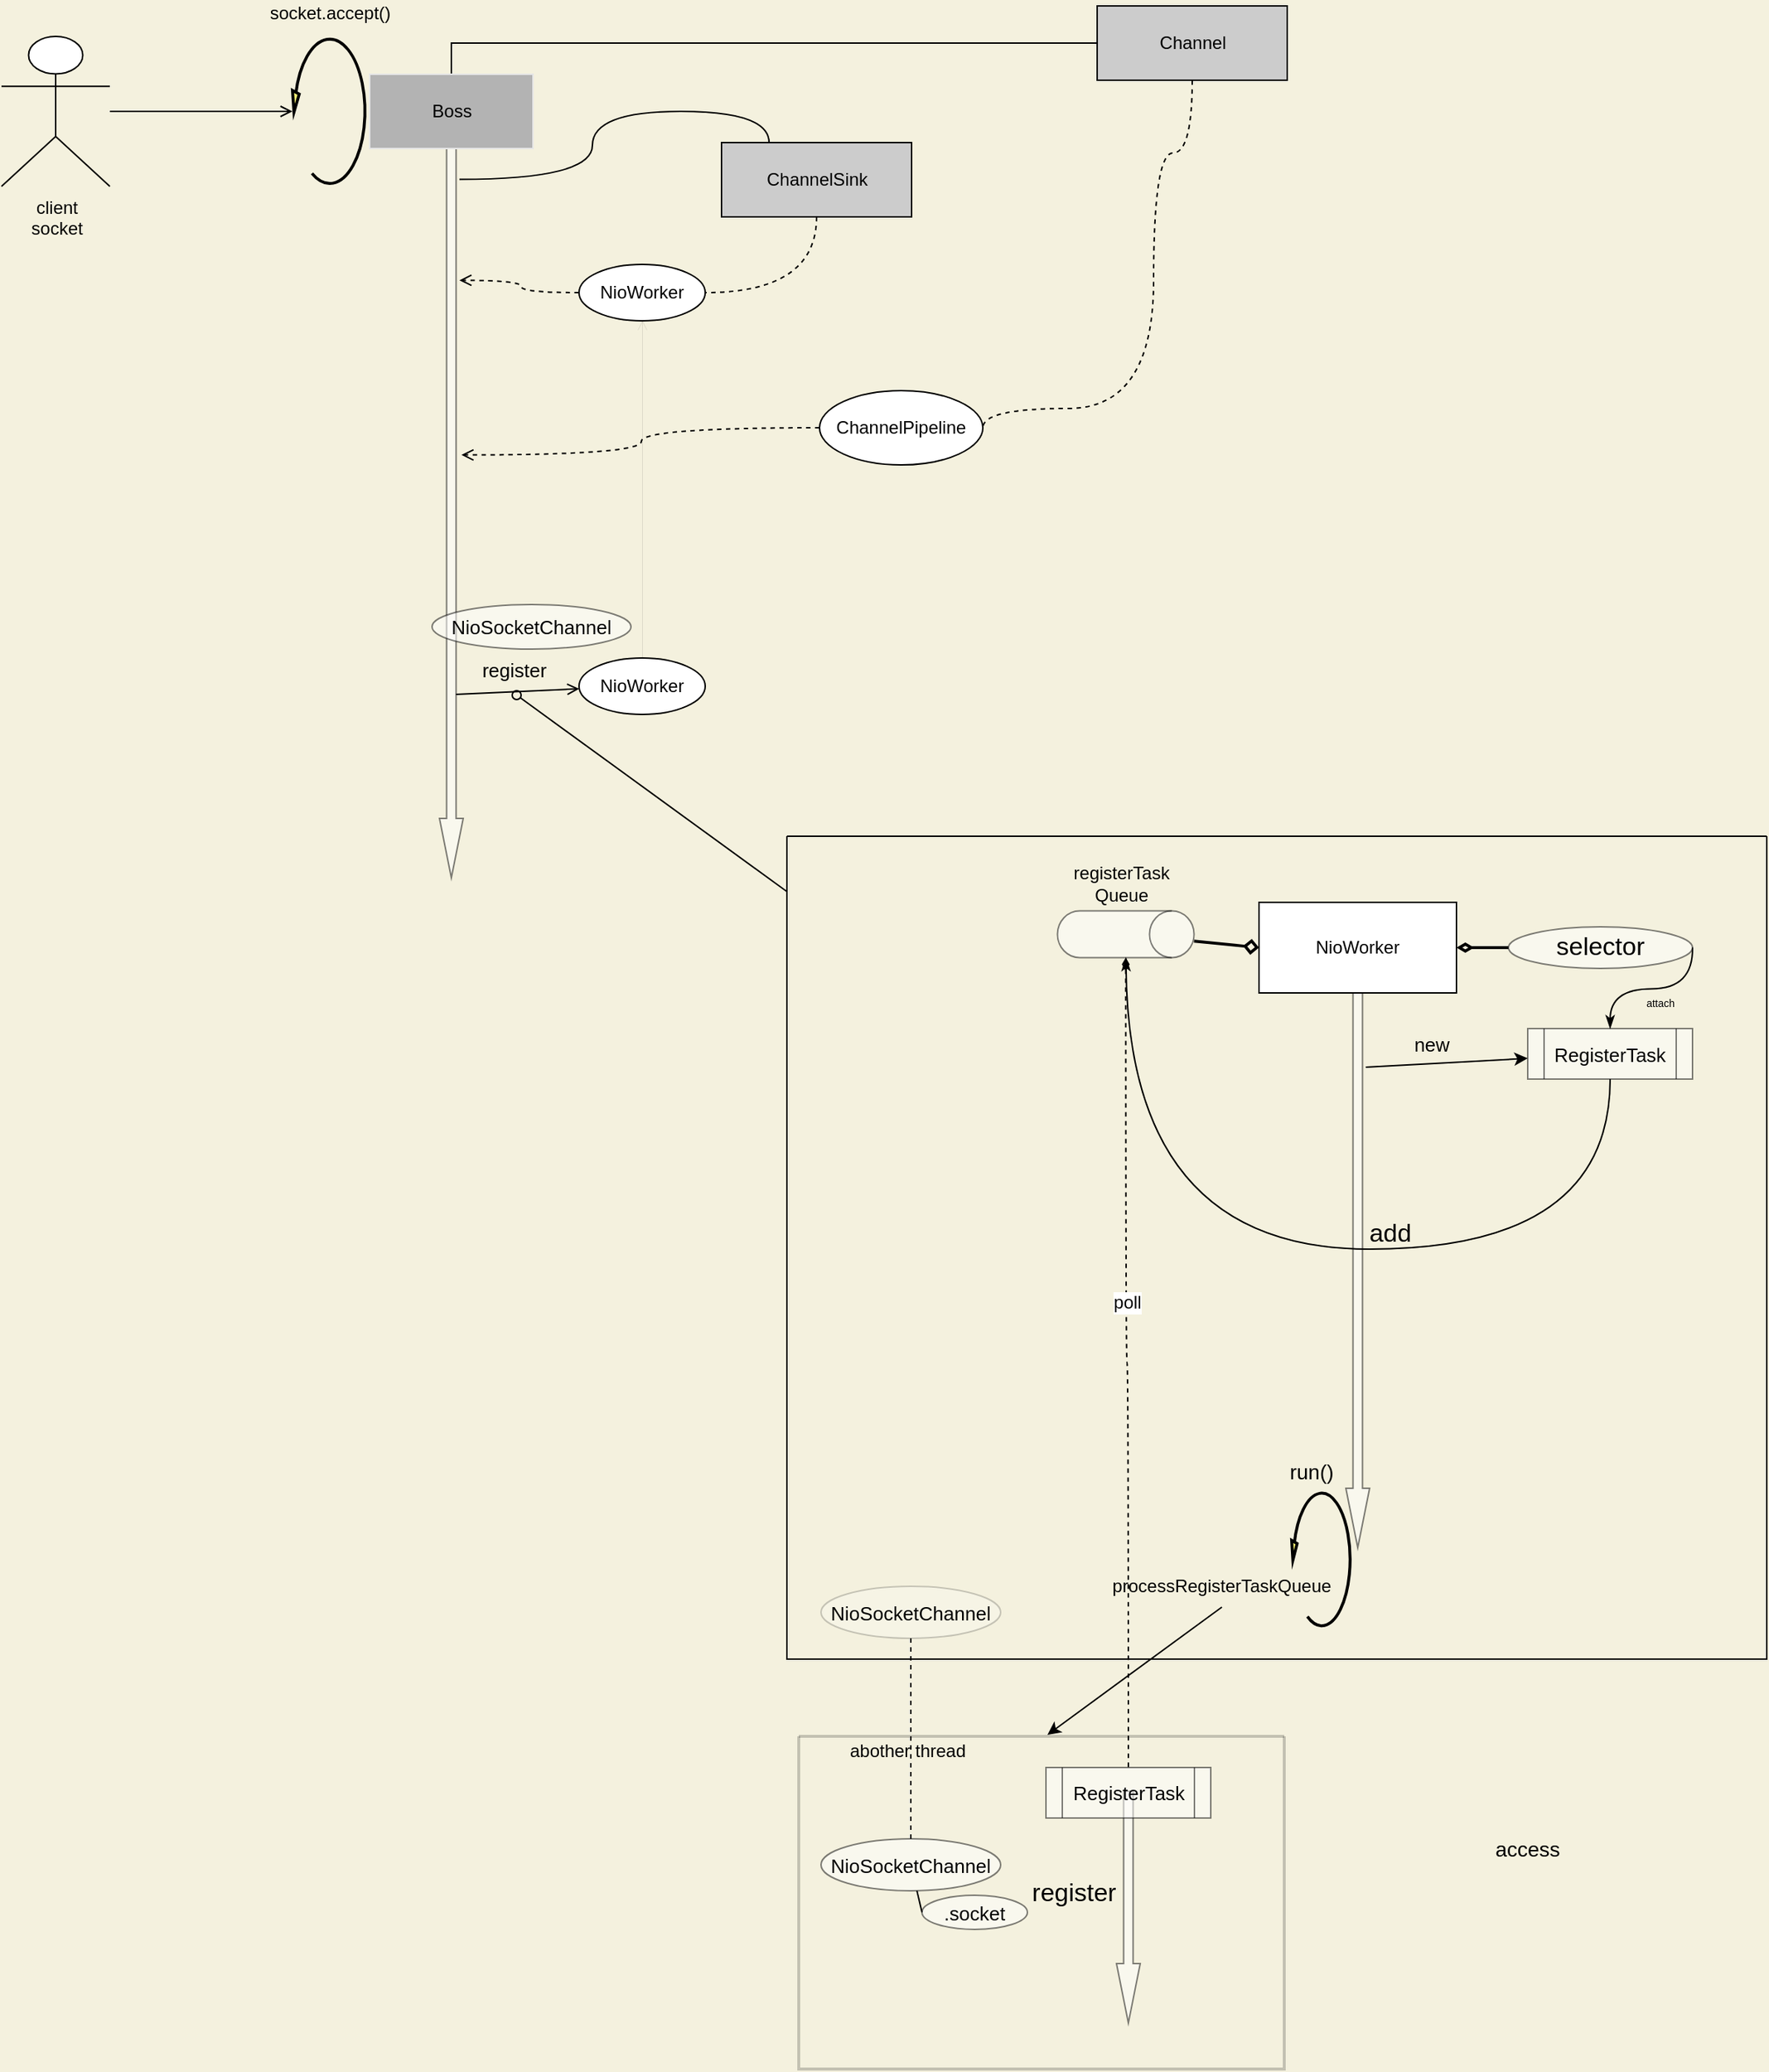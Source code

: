 <mxfile version="18.1.2" type="github">
  <diagram id="C5RBs43oDa-KdzZeNtuy" name="Page-1">
    <mxGraphModel dx="1006" dy="510" grid="0" gridSize="10" guides="1" tooltips="1" connect="1" arrows="1" fold="1" page="1" pageScale="1" pageWidth="1654" pageHeight="2336" background="#F4F1DE" math="0" shadow="0">
      <root>
        <mxCell id="WIyWlLk6GJQsqaUBKTNV-0" />
        <mxCell id="WIyWlLk6GJQsqaUBKTNV-1" parent="WIyWlLk6GJQsqaUBKTNV-0" />
        <mxCell id="JJd1Dyh_8KR_ng7A4it1-5" value="" style="verticalLabelPosition=bottom;verticalAlign=top;html=1;strokeWidth=1;shape=mxgraph.arrows2.arrow;dy=0.6;dx=40;notch=0;rotation=90;opacity=50;" parent="WIyWlLk6GJQsqaUBKTNV-1" vertex="1">
          <mxGeometry x="111" y="440" width="496" height="16" as="geometry" />
        </mxCell>
        <mxCell id="mQrJLGn_2oOqnH6kh-GI-0" style="edgeStyle=orthogonalEdgeStyle;rounded=0;orthogonalLoop=1;jettySize=auto;html=1;startArrow=open;startFill=0;endArrow=none;endFill=0;entryX=1;entryY=0.5;entryDx=0;entryDy=0;exitX=0.98;exitY=0.5;exitDx=0;exitDy=0;" parent="WIyWlLk6GJQsqaUBKTNV-1" source="mQrJLGn_2oOqnH6kh-GI-3" target="mQrJLGn_2oOqnH6kh-GI-1" edge="1">
          <mxGeometry relative="1" as="geometry">
            <mxPoint x="306" y="91" as="targetPoint" />
            <mxPoint x="258" y="180" as="sourcePoint" />
          </mxGeometry>
        </mxCell>
        <mxCell id="iZjJDSIqUdO2it0r3Fah-3" style="edgeStyle=orthogonalEdgeStyle;rounded=0;orthogonalLoop=1;jettySize=auto;html=1;entryX=0;entryY=0.5;entryDx=0;entryDy=0;exitX=0.5;exitY=0;exitDx=0;exitDy=0;endArrow=none;endFill=0;strokeWidth=1;" edge="1" parent="WIyWlLk6GJQsqaUBKTNV-1" source="CBt1W6F0eVTfvMk-Idz6-0" target="iZjJDSIqUdO2it0r3Fah-2">
          <mxGeometry relative="1" as="geometry" />
        </mxCell>
        <mxCell id="CBt1W6F0eVTfvMk-Idz6-0" value="Boss" style="html=1;fillColor=#B3B3B3;strokeColor=#E6E6E6;" parent="WIyWlLk6GJQsqaUBKTNV-1" vertex="1">
          <mxGeometry x="304" y="155" width="110" height="50" as="geometry" />
        </mxCell>
        <mxCell id="JJd1Dyh_8KR_ng7A4it1-3" style="edgeStyle=orthogonalEdgeStyle;rounded=0;orthogonalLoop=1;jettySize=auto;html=1;entryX=0.189;entryY=0.159;entryDx=0;entryDy=0;entryPerimeter=0;curved=1;endArrow=open;endFill=0;dashed=1;" parent="WIyWlLk6GJQsqaUBKTNV-1" source="CBt1W6F0eVTfvMk-Idz6-3" target="JJd1Dyh_8KR_ng7A4it1-5" edge="1">
          <mxGeometry relative="1" as="geometry">
            <mxPoint x="385" y="373" as="targetPoint" />
          </mxGeometry>
        </mxCell>
        <mxCell id="iZjJDSIqUdO2it0r3Fah-18" value="" style="rounded=0;orthogonalLoop=1;jettySize=auto;html=1;fontSize=13;startArrow=open;startFill=0;endArrow=none;endFill=0;strokeWidth=0;exitX=0.5;exitY=1;exitDx=0;exitDy=0;" edge="1" parent="WIyWlLk6GJQsqaUBKTNV-1" source="CBt1W6F0eVTfvMk-Idz6-3" target="iZjJDSIqUdO2it0r3Fah-17">
          <mxGeometry relative="1" as="geometry" />
        </mxCell>
        <mxCell id="CBt1W6F0eVTfvMk-Idz6-3" value="NioWorker" style="ellipse;whiteSpace=wrap;html=1;fontFamily=Helvetica;fontSize=12;fontColor=default;align=center;strokeColor=default;fillColor=default;" parent="WIyWlLk6GJQsqaUBKTNV-1" vertex="1">
          <mxGeometry x="445" y="283" width="85" height="38" as="geometry" />
        </mxCell>
        <mxCell id="mQrJLGn_2oOqnH6kh-GI-1" value="client&lt;br&gt;socket" style="shape=umlActor;verticalLabelPosition=bottom;verticalAlign=top;html=1;fontFamily=Helvetica;fontSize=12;fontColor=default;align=center;strokeColor=default;fillColor=default;" parent="WIyWlLk6GJQsqaUBKTNV-1" vertex="1">
          <mxGeometry x="56" y="129.5" width="73" height="101" as="geometry" />
        </mxCell>
        <mxCell id="mQrJLGn_2oOqnH6kh-GI-3" value="" style="verticalLabelPosition=bottom;html=1;verticalAlign=top;strokeWidth=2;shape=mxgraph.lean_mapping.physical_pull;pointerEvents=1;fillColor=#FFFA75;rotation=-180;" parent="WIyWlLk6GJQsqaUBKTNV-1" vertex="1">
          <mxGeometry x="252" y="131" width="49" height="98" as="geometry" />
        </mxCell>
        <mxCell id="mQrJLGn_2oOqnH6kh-GI-4" value="socket.accept()" style="text;html=1;align=center;verticalAlign=middle;resizable=0;points=[];autosize=1;strokeColor=none;fillColor=none;" parent="WIyWlLk6GJQsqaUBKTNV-1" vertex="1">
          <mxGeometry x="227.5" y="105" width="98" height="18" as="geometry" />
        </mxCell>
        <mxCell id="JJd1Dyh_8KR_ng7A4it1-6" style="edgeStyle=orthogonalEdgeStyle;rounded=0;orthogonalLoop=1;jettySize=auto;html=1;exitX=0.5;exitY=1;exitDx=0;exitDy=0;curved=1;endArrow=none;endFill=0;entryX=1;entryY=0.5;entryDx=0;entryDy=0;startArrow=none;dashed=1;" parent="WIyWlLk6GJQsqaUBKTNV-1" source="CBt1W6F0eVTfvMk-Idz6-1" target="CBt1W6F0eVTfvMk-Idz6-3" edge="1">
          <mxGeometry relative="1" as="geometry" />
        </mxCell>
        <mxCell id="CBt1W6F0eVTfvMk-Idz6-1" value="ChannelSink" style="html=1;fillColor=#CCCCCC;" parent="WIyWlLk6GJQsqaUBKTNV-1" vertex="1">
          <mxGeometry x="541" y="201" width="128" height="50" as="geometry" />
        </mxCell>
        <mxCell id="JJd1Dyh_8KR_ng7A4it1-8" value="" style="edgeStyle=orthogonalEdgeStyle;rounded=0;orthogonalLoop=1;jettySize=auto;html=1;exitX=0.052;exitY=0.159;exitDx=0;exitDy=0;exitPerimeter=0;curved=1;endArrow=none;endFill=0;entryX=0.25;entryY=0;entryDx=0;entryDy=0;" parent="WIyWlLk6GJQsqaUBKTNV-1" source="JJd1Dyh_8KR_ng7A4it1-5" target="CBt1W6F0eVTfvMk-Idz6-1" edge="1">
          <mxGeometry relative="1" as="geometry">
            <mxPoint x="364.456" y="246" as="sourcePoint" />
            <mxPoint x="637.25" y="291" as="targetPoint" />
          </mxGeometry>
        </mxCell>
        <mxCell id="iZjJDSIqUdO2it0r3Fah-4" style="edgeStyle=orthogonalEdgeStyle;rounded=0;orthogonalLoop=1;jettySize=auto;html=1;entryX=0.426;entryY=0.074;entryDx=0;entryDy=0;entryPerimeter=0;startArrow=none;startFill=0;endArrow=open;endFill=0;curved=1;dashed=1;" edge="1" parent="WIyWlLk6GJQsqaUBKTNV-1" source="CBt1W6F0eVTfvMk-Idz6-2" target="JJd1Dyh_8KR_ng7A4it1-5">
          <mxGeometry relative="1" as="geometry">
            <Array as="points" />
          </mxGeometry>
        </mxCell>
        <mxCell id="iZjJDSIqUdO2it0r3Fah-2" value="Channel" style="html=1;fillColor=#CCCCCC;" vertex="1" parent="WIyWlLk6GJQsqaUBKTNV-1">
          <mxGeometry x="794" y="109" width="128" height="50" as="geometry" />
        </mxCell>
        <mxCell id="CBt1W6F0eVTfvMk-Idz6-2" value="ChannelPipeline" style="ellipse;whiteSpace=wrap;html=1;fontFamily=Helvetica;fontSize=12;fontColor=default;align=center;strokeColor=default;fillColor=default;" parent="WIyWlLk6GJQsqaUBKTNV-1" vertex="1">
          <mxGeometry x="607" y="368" width="110" height="50" as="geometry" />
        </mxCell>
        <mxCell id="iZjJDSIqUdO2it0r3Fah-5" value="" style="edgeStyle=orthogonalEdgeStyle;rounded=0;orthogonalLoop=1;jettySize=auto;html=1;entryX=1;entryY=0.5;entryDx=0;entryDy=0;startArrow=none;startFill=0;endArrow=none;endFill=0;curved=1;exitX=0.5;exitY=1;exitDx=0;exitDy=0;dashed=1;" edge="1" parent="WIyWlLk6GJQsqaUBKTNV-1" source="iZjJDSIqUdO2it0r3Fah-2" target="CBt1W6F0eVTfvMk-Idz6-2">
          <mxGeometry relative="1" as="geometry">
            <mxPoint x="858" y="159" as="sourcePoint" />
            <mxPoint x="366.728" y="414.768" as="targetPoint" />
            <Array as="points">
              <mxPoint x="858" y="208" />
              <mxPoint x="832" y="208" />
              <mxPoint x="832" y="380" />
              <mxPoint x="717" y="380" />
            </Array>
          </mxGeometry>
        </mxCell>
        <mxCell id="iZjJDSIqUdO2it0r3Fah-22" style="edgeStyle=none;rounded=0;orthogonalLoop=1;jettySize=auto;html=1;entryX=0.751;entryY=0.301;entryDx=0;entryDy=0;entryPerimeter=0;fontSize=13;startArrow=open;startFill=0;endArrow=none;endFill=0;strokeWidth=1;" edge="1" parent="WIyWlLk6GJQsqaUBKTNV-1" source="iZjJDSIqUdO2it0r3Fah-17" target="JJd1Dyh_8KR_ng7A4it1-5">
          <mxGeometry relative="1" as="geometry" />
        </mxCell>
        <mxCell id="iZjJDSIqUdO2it0r3Fah-17" value="NioWorker" style="ellipse;whiteSpace=wrap;html=1;fontFamily=Helvetica;fontSize=12;fontColor=default;align=center;strokeColor=default;fillColor=default;" vertex="1" parent="WIyWlLk6GJQsqaUBKTNV-1">
          <mxGeometry x="445" y="548" width="85" height="38" as="geometry" />
        </mxCell>
        <mxCell id="iZjJDSIqUdO2it0r3Fah-9" value="NioSocketChannel" style="ellipse;whiteSpace=wrap;html=1;fontSize=13;strokeWidth=1;fillColor=#FFFFFF;opacity=50;" vertex="1" parent="WIyWlLk6GJQsqaUBKTNV-1">
          <mxGeometry x="346" y="512" width="134" height="30" as="geometry" />
        </mxCell>
        <mxCell id="iZjJDSIqUdO2it0r3Fah-24" value="register" style="text;html=1;align=center;verticalAlign=middle;resizable=0;points=[];autosize=1;strokeColor=none;fillColor=none;fontSize=13;" vertex="1" parent="WIyWlLk6GJQsqaUBKTNV-1">
          <mxGeometry x="374" y="546" width="53" height="20" as="geometry" />
        </mxCell>
        <mxCell id="iZjJDSIqUdO2it0r3Fah-25" value="" style="endArrow=none;html=1;rounded=0;fontSize=13;strokeWidth=1;startArrow=oval;startFill=0;endFill=0;" edge="1" parent="WIyWlLk6GJQsqaUBKTNV-1" target="iZjJDSIqUdO2it0r3Fah-26">
          <mxGeometry width="50" height="50" relative="1" as="geometry">
            <mxPoint x="403" y="573" as="sourcePoint" />
            <mxPoint x="685" y="759" as="targetPoint" />
          </mxGeometry>
        </mxCell>
        <mxCell id="iZjJDSIqUdO2it0r3Fah-26" value="" style="swimlane;startSize=0;fontSize=13;strokeWidth=1;fillColor=#FFFF00;" vertex="1" parent="WIyWlLk6GJQsqaUBKTNV-1">
          <mxGeometry x="585" y="668" width="660" height="554" as="geometry">
            <mxRectangle x="585" y="659" width="50" height="44" as="alternateBounds" />
          </mxGeometry>
        </mxCell>
        <mxCell id="iZjJDSIqUdO2it0r3Fah-35" value="" style="verticalLabelPosition=bottom;verticalAlign=top;html=1;strokeWidth=1;shape=mxgraph.arrows2.arrow;dy=0.6;dx=40;notch=0;rotation=90;opacity=50;" vertex="1" parent="iZjJDSIqUdO2it0r3Fah-26">
          <mxGeometry x="191.5" y="278" width="386" height="16" as="geometry" />
        </mxCell>
        <mxCell id="iZjJDSIqUdO2it0r3Fah-47" style="edgeStyle=orthogonalEdgeStyle;curved=1;rounded=0;orthogonalLoop=1;jettySize=auto;html=1;fontSize=17;startArrow=diamondThin;startFill=0;endArrow=none;endFill=0;strokeWidth=2;" edge="1" parent="iZjJDSIqUdO2it0r3Fah-26" source="iZjJDSIqUdO2it0r3Fah-27" target="iZjJDSIqUdO2it0r3Fah-46">
          <mxGeometry relative="1" as="geometry" />
        </mxCell>
        <mxCell id="iZjJDSIqUdO2it0r3Fah-27" value="NioWorker" style="rounded=0;whiteSpace=wrap;html=1;fontFamily=Helvetica;fontSize=12;fontColor=default;align=center;strokeColor=default;fillColor=default;" vertex="1" parent="iZjJDSIqUdO2it0r3Fah-26">
          <mxGeometry x="318" y="44.5" width="133" height="61" as="geometry" />
        </mxCell>
        <mxCell id="iZjJDSIqUdO2it0r3Fah-41" style="edgeStyle=none;rounded=0;orthogonalLoop=1;jettySize=auto;html=1;entryX=0.162;entryY=0.162;entryDx=0;entryDy=0;entryPerimeter=0;fontSize=13;startArrow=classic;startFill=1;endArrow=none;endFill=0;strokeWidth=1;" edge="1" parent="iZjJDSIqUdO2it0r3Fah-26" source="iZjJDSIqUdO2it0r3Fah-36" target="iZjJDSIqUdO2it0r3Fah-35">
          <mxGeometry relative="1" as="geometry" />
        </mxCell>
        <mxCell id="iZjJDSIqUdO2it0r3Fah-45" style="edgeStyle=orthogonalEdgeStyle;rounded=0;orthogonalLoop=1;jettySize=auto;html=1;fontSize=13;startArrow=none;startFill=0;endArrow=classicThin;endFill=1;strokeWidth=1;exitX=0.5;exitY=1;exitDx=0;exitDy=0;curved=1;" edge="1" parent="iZjJDSIqUdO2it0r3Fah-26" source="iZjJDSIqUdO2it0r3Fah-36" target="iZjJDSIqUdO2it0r3Fah-42">
          <mxGeometry relative="1" as="geometry">
            <Array as="points">
              <mxPoint x="555" y="278" />
              <mxPoint x="230" y="278" />
            </Array>
          </mxGeometry>
        </mxCell>
        <mxCell id="iZjJDSIqUdO2it0r3Fah-56" value="add" style="edgeLabel;html=1;align=center;verticalAlign=middle;resizable=0;points=[];fontSize=17;labelBackgroundColor=none;" vertex="1" connectable="0" parent="iZjJDSIqUdO2it0r3Fah-45">
          <mxGeometry x="-0.147" y="-1" relative="1" as="geometry">
            <mxPoint x="8" y="-9" as="offset" />
          </mxGeometry>
        </mxCell>
        <mxCell id="iZjJDSIqUdO2it0r3Fah-36" value="RegisterTask" style="shape=process;whiteSpace=wrap;html=1;backgroundOutline=1;fontSize=13;strokeWidth=1;fillColor=#FFFFFF;opacity=50;" vertex="1" parent="iZjJDSIqUdO2it0r3Fah-26">
          <mxGeometry x="499" y="129.5" width="111" height="34" as="geometry" />
        </mxCell>
        <mxCell id="iZjJDSIqUdO2it0r3Fah-43" style="edgeStyle=none;rounded=0;orthogonalLoop=1;jettySize=auto;html=1;entryX=0;entryY=0.5;entryDx=0;entryDy=0;fontSize=13;startArrow=none;startFill=0;endArrow=diamond;endFill=0;strokeWidth=2;" edge="1" parent="iZjJDSIqUdO2it0r3Fah-26" source="iZjJDSIqUdO2it0r3Fah-42" target="iZjJDSIqUdO2it0r3Fah-27">
          <mxGeometry relative="1" as="geometry" />
        </mxCell>
        <mxCell id="iZjJDSIqUdO2it0r3Fah-42" value="" style="shape=cylinder3;whiteSpace=wrap;html=1;boundedLbl=1;backgroundOutline=1;size=15;fontSize=13;strokeWidth=1;fillColor=#FFFFFF;opacity=50;rotation=90;" vertex="1" parent="iZjJDSIqUdO2it0r3Fah-26">
          <mxGeometry x="212.5" y="20" width="31.5" height="92" as="geometry" />
        </mxCell>
        <mxCell id="iZjJDSIqUdO2it0r3Fah-44" value="new" style="text;html=1;align=center;verticalAlign=middle;resizable=0;points=[];autosize=1;strokeColor=none;fillColor=none;fontSize=13;" vertex="1" parent="iZjJDSIqUdO2it0r3Fah-26">
          <mxGeometry x="417" y="129.5" width="34" height="20" as="geometry" />
        </mxCell>
        <mxCell id="iZjJDSIqUdO2it0r3Fah-46" value="selector" style="ellipse;whiteSpace=wrap;html=1;fontSize=17;strokeWidth=1;fillColor=#FFFFFF;opacity=50;" vertex="1" parent="iZjJDSIqUdO2it0r3Fah-26">
          <mxGeometry x="486" y="61" width="124" height="28" as="geometry" />
        </mxCell>
        <mxCell id="iZjJDSIqUdO2it0r3Fah-50" style="edgeStyle=orthogonalEdgeStyle;curved=1;rounded=0;orthogonalLoop=1;jettySize=auto;html=1;entryX=1;entryY=0.5;entryDx=0;entryDy=0;fontSize=17;startArrow=classicThin;startFill=1;endArrow=none;endFill=0;strokeWidth=1;exitX=0.5;exitY=0;exitDx=0;exitDy=0;" edge="1" parent="iZjJDSIqUdO2it0r3Fah-26" source="iZjJDSIqUdO2it0r3Fah-36">
          <mxGeometry relative="1" as="geometry">
            <mxPoint x="230" y="380.956" as="sourcePoint" />
            <mxPoint x="610" y="74.9" as="targetPoint" />
          </mxGeometry>
        </mxCell>
        <mxCell id="iZjJDSIqUdO2it0r3Fah-64" value="NioSocketChannel&lt;br&gt;" style="ellipse;whiteSpace=wrap;html=1;fontSize=13;strokeWidth=1;fillColor=#FFFFFF;opacity=20;" vertex="1" parent="iZjJDSIqUdO2it0r3Fah-26">
          <mxGeometry x="23" y="505" width="121" height="35" as="geometry" />
        </mxCell>
        <mxCell id="iZjJDSIqUdO2it0r3Fah-81" value="&lt;font style=&quot;font-size: 12px; line-height: 1;&quot;&gt;registerTask&lt;br style=&quot;font-size: 12px;&quot;&gt;Queue&lt;/font&gt;" style="text;html=1;resizable=0;autosize=1;align=center;verticalAlign=middle;points=[];fillColor=none;strokeColor=none;rounded=0;labelBackgroundColor=none;fontSize=12;" vertex="1" parent="iZjJDSIqUdO2it0r3Fah-26">
          <mxGeometry x="185" y="16" width="80" height="32" as="geometry" />
        </mxCell>
        <mxCell id="iZjJDSIqUdO2it0r3Fah-75" value="" style="verticalLabelPosition=bottom;html=1;verticalAlign=top;strokeWidth=2;shape=mxgraph.lean_mapping.physical_pull;pointerEvents=1;fillColor=#FFFA75;rotation=-180;" vertex="1" parent="iZjJDSIqUdO2it0r3Fah-26">
          <mxGeometry x="340" y="442" width="39.5" height="90" as="geometry" />
        </mxCell>
        <mxCell id="iZjJDSIqUdO2it0r3Fah-69" value="&lt;font style=&quot;font-size: 12px;&quot;&gt;processRegisterTaskQueue&lt;/font&gt;" style="text;html=1;strokeColor=none;fillColor=none;align=center;verticalAlign=middle;whiteSpace=wrap;rounded=0;labelBackgroundColor=none;fontSize=17;opacity=20;" vertex="1" parent="iZjJDSIqUdO2it0r3Fah-26">
          <mxGeometry x="263" y="489" width="60" height="30" as="geometry" />
        </mxCell>
        <mxCell id="iZjJDSIqUdO2it0r3Fah-83" value="run()" style="text;html=1;align=center;verticalAlign=middle;resizable=0;points=[];autosize=1;strokeColor=none;fillColor=none;fontSize=14;" vertex="1" parent="iZjJDSIqUdO2it0r3Fah-26">
          <mxGeometry x="333" y="417" width="40" height="21" as="geometry" />
        </mxCell>
        <mxCell id="iZjJDSIqUdO2it0r3Fah-52" value="" style="verticalLabelPosition=bottom;verticalAlign=top;html=1;strokeWidth=1;shape=mxgraph.arrows2.arrow;dy=0.6;dx=40;notch=0;rotation=90;opacity=50;" vertex="1" parent="WIyWlLk6GJQsqaUBKTNV-1">
          <mxGeometry x="737" y="1381" width="156" height="16" as="geometry" />
        </mxCell>
        <mxCell id="iZjJDSIqUdO2it0r3Fah-49" value="RegisterTask" style="shape=process;whiteSpace=wrap;html=1;backgroundOutline=1;fontSize=13;strokeWidth=1;fillColor=#FFFFFF;opacity=50;" vertex="1" parent="WIyWlLk6GJQsqaUBKTNV-1">
          <mxGeometry x="759.5" y="1295" width="111" height="34" as="geometry" />
        </mxCell>
        <mxCell id="iZjJDSIqUdO2it0r3Fah-54" value="register" style="text;html=1;align=center;verticalAlign=middle;resizable=0;points=[];autosize=1;strokeColor=none;fillColor=none;fontSize=17;" vertex="1" parent="WIyWlLk6GJQsqaUBKTNV-1">
          <mxGeometry x="744" y="1368" width="67" height="24" as="geometry" />
        </mxCell>
        <mxCell id="iZjJDSIqUdO2it0r3Fah-62" value=".socket" style="ellipse;whiteSpace=wrap;html=1;fontSize=13;strokeWidth=1;fillColor=#FFFFFF;opacity=50;" vertex="1" parent="WIyWlLk6GJQsqaUBKTNV-1">
          <mxGeometry x="676" y="1381" width="71" height="23" as="geometry" />
        </mxCell>
        <mxCell id="iZjJDSIqUdO2it0r3Fah-55" value="NioSocketChannel&lt;br&gt;" style="ellipse;whiteSpace=wrap;html=1;fontSize=13;strokeWidth=1;fillColor=#FFFFFF;opacity=50;" vertex="1" parent="WIyWlLk6GJQsqaUBKTNV-1">
          <mxGeometry x="608" y="1343" width="121" height="35" as="geometry" />
        </mxCell>
        <mxCell id="iZjJDSIqUdO2it0r3Fah-63" value="" style="rounded=0;orthogonalLoop=1;jettySize=auto;html=1;fontSize=17;startArrow=none;startFill=0;endArrow=none;endFill=0;strokeWidth=1;entryX=0;entryY=0.5;entryDx=0;entryDy=0;" edge="1" parent="WIyWlLk6GJQsqaUBKTNV-1" source="iZjJDSIqUdO2it0r3Fah-55" target="iZjJDSIqUdO2it0r3Fah-62">
          <mxGeometry relative="1" as="geometry" />
        </mxCell>
        <mxCell id="iZjJDSIqUdO2it0r3Fah-68" value="" style="endArrow=classic;html=1;rounded=0;fontSize=17;strokeWidth=1;entryX=0.5;entryY=0;entryDx=0;entryDy=0;exitX=0.5;exitY=1;exitDx=0;exitDy=0;" edge="1" parent="WIyWlLk6GJQsqaUBKTNV-1" source="iZjJDSIqUdO2it0r3Fah-69">
          <mxGeometry width="50" height="50" relative="1" as="geometry">
            <mxPoint x="477" y="1388" as="sourcePoint" />
            <mxPoint x="760.5" y="1273" as="targetPoint" />
          </mxGeometry>
        </mxCell>
        <mxCell id="iZjJDSIqUdO2it0r3Fah-51" style="edgeStyle=orthogonalEdgeStyle;curved=1;rounded=0;orthogonalLoop=1;jettySize=auto;html=1;fontSize=17;startArrow=diamondThin;startFill=0;endArrow=none;endFill=0;strokeWidth=1;dashed=1;" edge="1" parent="WIyWlLk6GJQsqaUBKTNV-1" source="iZjJDSIqUdO2it0r3Fah-42" target="iZjJDSIqUdO2it0r3Fah-49">
          <mxGeometry relative="1" as="geometry" />
        </mxCell>
        <mxCell id="iZjJDSIqUdO2it0r3Fah-82" value="poll" style="edgeLabel;html=1;align=center;verticalAlign=middle;resizable=0;points=[];fontSize=12;" vertex="1" connectable="0" parent="iZjJDSIqUdO2it0r3Fah-51">
          <mxGeometry x="-0.152" relative="1" as="geometry">
            <mxPoint as="offset" />
          </mxGeometry>
        </mxCell>
        <mxCell id="iZjJDSIqUdO2it0r3Fah-65" style="edgeStyle=none;rounded=0;orthogonalLoop=1;jettySize=auto;html=1;fontSize=17;startArrow=none;startFill=0;endArrow=none;endFill=0;strokeWidth=1;dashed=1;" edge="1" parent="WIyWlLk6GJQsqaUBKTNV-1" source="iZjJDSIqUdO2it0r3Fah-64" target="iZjJDSIqUdO2it0r3Fah-55">
          <mxGeometry relative="1" as="geometry" />
        </mxCell>
        <mxCell id="iZjJDSIqUdO2it0r3Fah-66" value="" style="swimlane;startSize=0;labelBackgroundColor=none;fontSize=17;strokeWidth=2;fillColor=#FFFFFF;opacity=20;" vertex="1" parent="WIyWlLk6GJQsqaUBKTNV-1">
          <mxGeometry x="593" y="1274" width="327" height="224" as="geometry">
            <mxRectangle x="593" y="1274" width="50" height="44" as="alternateBounds" />
          </mxGeometry>
        </mxCell>
        <mxCell id="iZjJDSIqUdO2it0r3Fah-67" value="&lt;font style=&quot;font-size: 12px;&quot;&gt;abother thread&lt;/font&gt;" style="text;html=1;align=center;verticalAlign=middle;resizable=0;points=[];autosize=1;strokeColor=none;fillColor=none;fontSize=17;" vertex="1" parent="iZjJDSIqUdO2it0r3Fah-66">
          <mxGeometry x="25" y="-4" width="95" height="25" as="geometry" />
        </mxCell>
        <mxCell id="iZjJDSIqUdO2it0r3Fah-60" value="access" style="text;html=1;strokeColor=none;fillColor=none;align=center;verticalAlign=middle;whiteSpace=wrap;rounded=0;labelBackgroundColor=none;fontSize=14;opacity=0;" vertex="1" parent="WIyWlLk6GJQsqaUBKTNV-1">
          <mxGeometry x="1056" y="1345" width="56" height="10" as="geometry" />
        </mxCell>
        <mxCell id="iZjJDSIqUdO2it0r3Fah-84" value="attach" style="text;html=1;align=center;verticalAlign=middle;resizable=0;points=[];autosize=1;strokeColor=none;fillColor=none;fontSize=7;" vertex="1" parent="WIyWlLk6GJQsqaUBKTNV-1">
          <mxGeometry x="1150" y="775" width="45" height="12" as="geometry" />
        </mxCell>
      </root>
    </mxGraphModel>
  </diagram>
</mxfile>
